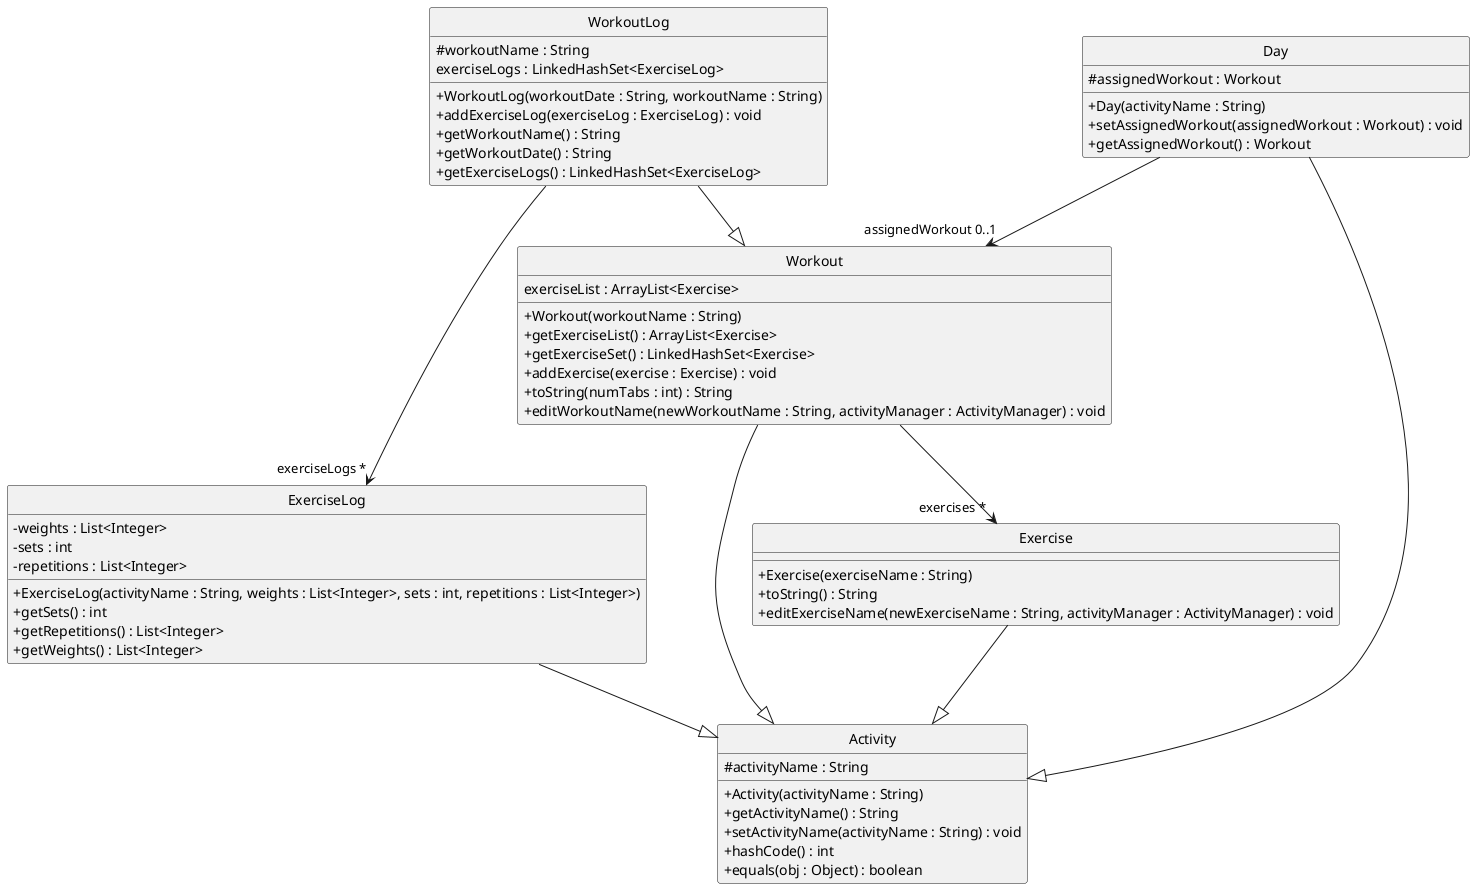 @startuml
skinparam classAttributeIconSize 0
skinparam style strictuml
hide circle
class Activity{
# activityName : String
+ Activity(activityName : String)
+ getActivityName() : String
+ setActivityName(activityName : String) : void
+ hashCode() : int
+ equals(obj : Object) : boolean
}
class ExerciseLog{
- weights : List<Integer>
- sets : int
- repetitions : List<Integer>
+ ExerciseLog(activityName : String, weights : List<Integer>, sets : int, repetitions : List<Integer>)
+ getSets() : int
+ getRepetitions() : List<Integer>
+ getWeights() : List<Integer>
}
ExerciseLog --|> Activity
class WorkoutLog{
# workoutName : String
exerciseLogs : LinkedHashSet<ExerciseLog>
+ WorkoutLog(workoutDate : String, workoutName : String)
+ addExerciseLog(exerciseLog : ExerciseLog) : void
+ getWorkoutName() : String
+ getWorkoutDate() : String
+ getExerciseLogs() : LinkedHashSet<ExerciseLog>
}
WorkoutLog --|> Workout
class Day{
# assignedWorkout : Workout
+ Day(activityName : String)
+ setAssignedWorkout(assignedWorkout : Workout) : void
+ getAssignedWorkout() : Workout
}
Day --|> Activity
class Exercise{
+ Exercise(exerciseName : String)
+ toString() : String
+ editExerciseName(newExerciseName : String, activityManager : ActivityManager) : void
}
Exercise --|> Activity
class Workout{
exerciseList : ArrayList<Exercise>
+ Workout(workoutName : String)
+ getExerciseList() : ArrayList<Exercise>
+ getExerciseSet() : LinkedHashSet<Exercise>
+ addExercise(exercise : Exercise) : void
+ toString(numTabs : int) : String
+ editWorkoutName(newWorkoutName : String, activityManager : ActivityManager) : void
}
Workout --|> Activity
Day-->"assignedWorkout 0..1" Workout
Workout-->"exercises *" Exercise
WorkoutLog --> "exerciseLogs *"ExerciseLog
@enduml